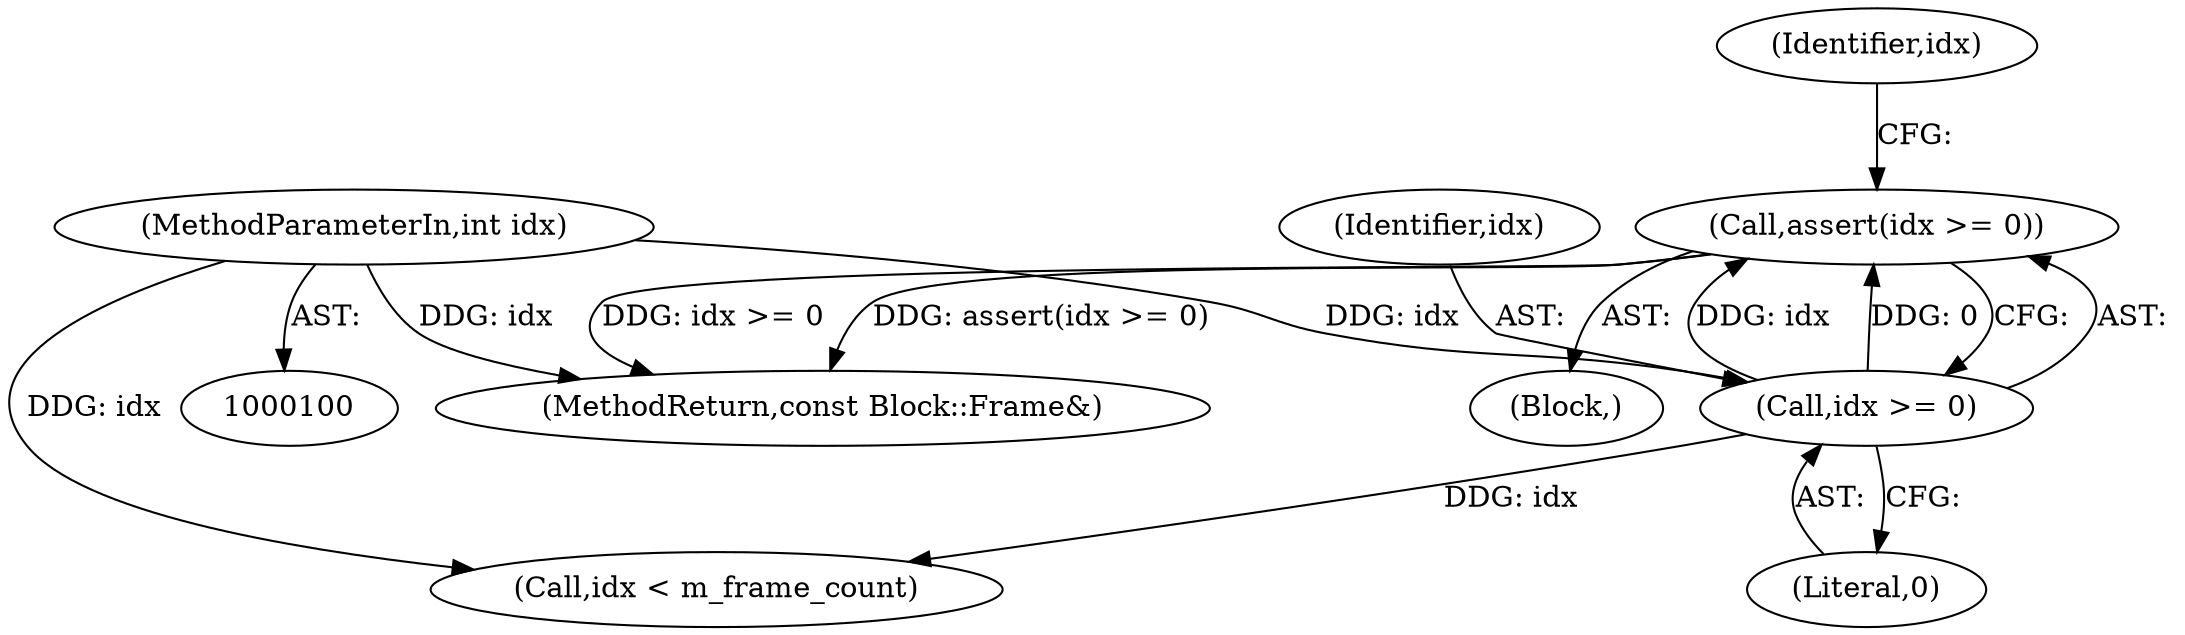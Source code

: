 digraph "1_Android_04839626ed859623901ebd3a5fd483982186b59d_86@API" {
"1000103" [label="(Call,assert(idx >= 0))"];
"1000104" [label="(Call,idx >= 0)"];
"1000101" [label="(MethodParameterIn,int idx)"];
"1000104" [label="(Call,idx >= 0)"];
"1000131" [label="(MethodReturn,const Block::Frame&)"];
"1000109" [label="(Identifier,idx)"];
"1000105" [label="(Identifier,idx)"];
"1000103" [label="(Call,assert(idx >= 0))"];
"1000106" [label="(Literal,0)"];
"1000102" [label="(Block,)"];
"1000101" [label="(MethodParameterIn,int idx)"];
"1000108" [label="(Call,idx < m_frame_count)"];
"1000103" -> "1000102"  [label="AST: "];
"1000103" -> "1000104"  [label="CFG: "];
"1000104" -> "1000103"  [label="AST: "];
"1000109" -> "1000103"  [label="CFG: "];
"1000103" -> "1000131"  [label="DDG: idx >= 0"];
"1000103" -> "1000131"  [label="DDG: assert(idx >= 0)"];
"1000104" -> "1000103"  [label="DDG: idx"];
"1000104" -> "1000103"  [label="DDG: 0"];
"1000104" -> "1000106"  [label="CFG: "];
"1000105" -> "1000104"  [label="AST: "];
"1000106" -> "1000104"  [label="AST: "];
"1000101" -> "1000104"  [label="DDG: idx"];
"1000104" -> "1000108"  [label="DDG: idx"];
"1000101" -> "1000100"  [label="AST: "];
"1000101" -> "1000131"  [label="DDG: idx"];
"1000101" -> "1000108"  [label="DDG: idx"];
}
